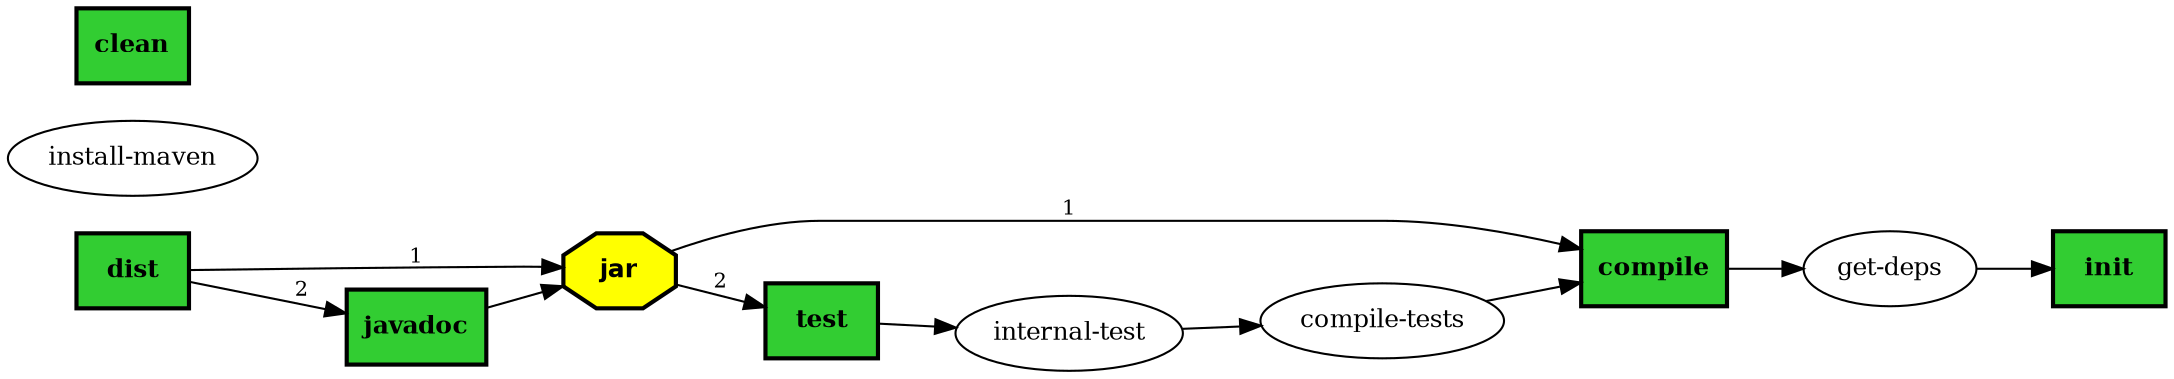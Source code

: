 digraph "grand" {
graph [rankdir="LR"];
node [fontsize="12"];
edge [fontsize="10"];
"jar" [shape=octagon,fillcolor="yellow",style="filled,bold",fontname="Helvetica-Bold",comment="o Create the jar"];
"jar" -> "compile" [label="1"];
"jar" -> "test" [label="2"];

"install-maven"

"compile-tests"
"compile-tests" -> "compile";

"javadoc" [shape=box,fillcolor="limegreen",style="filled,bold",fontname="Times-Bold",comment="o Generate javadoc"];
"javadoc" -> "jar";

"test" [shape=box,fillcolor="limegreen",style="filled,bold",fontname="Times-Bold",comment="o Run the test cases"];
"test" -> "internal-test";

"clean" [shape=box,fillcolor="limegreen",style="filled,bold",fontname="Times-Bold",comment="o Clean up the generated directories"];

"dist" [shape=box,fillcolor="limegreen",style="filled,bold",fontname="Times-Bold",comment="o Create a distribution"];
"dist" -> "jar" [label="1"];
"dist" -> "javadoc" [label="2"];

"get-deps"
"get-deps" -> "init";

"init" [shape=box,fillcolor="limegreen",style="filled,bold",fontname="Times-Bold",comment="o Initializes some properties"];

"internal-test"
"internal-test" -> "compile-tests";

"compile" [shape=box,fillcolor="limegreen",style="filled,bold",fontname="Times-Bold",comment="o Compile the code"];
"compile" -> "get-deps";

}

